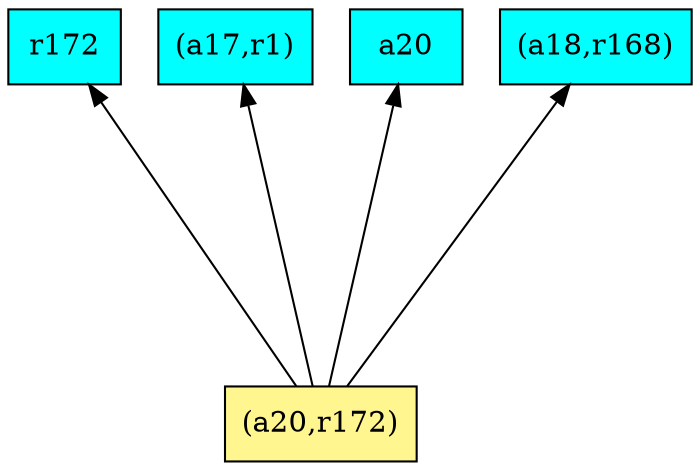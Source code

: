 digraph G {
rankdir=BT;ranksep="2.0";
"r172" [shape=record,fillcolor=cyan,style=filled,label="{r172}"];
"(a17,r1)" [shape=record,fillcolor=cyan,style=filled,label="{(a17,r1)}"];
"a20" [shape=record,fillcolor=cyan,style=filled,label="{a20}"];
"(a18,r168)" [shape=record,fillcolor=cyan,style=filled,label="{(a18,r168)}"];
"(a20,r172)" [shape=record,fillcolor=khaki1,style=filled,label="{(a20,r172)}"];
"(a20,r172)" -> "a20"
"(a20,r172)" -> "(a18,r168)"
"(a20,r172)" -> "r172"
"(a20,r172)" -> "(a17,r1)"
}